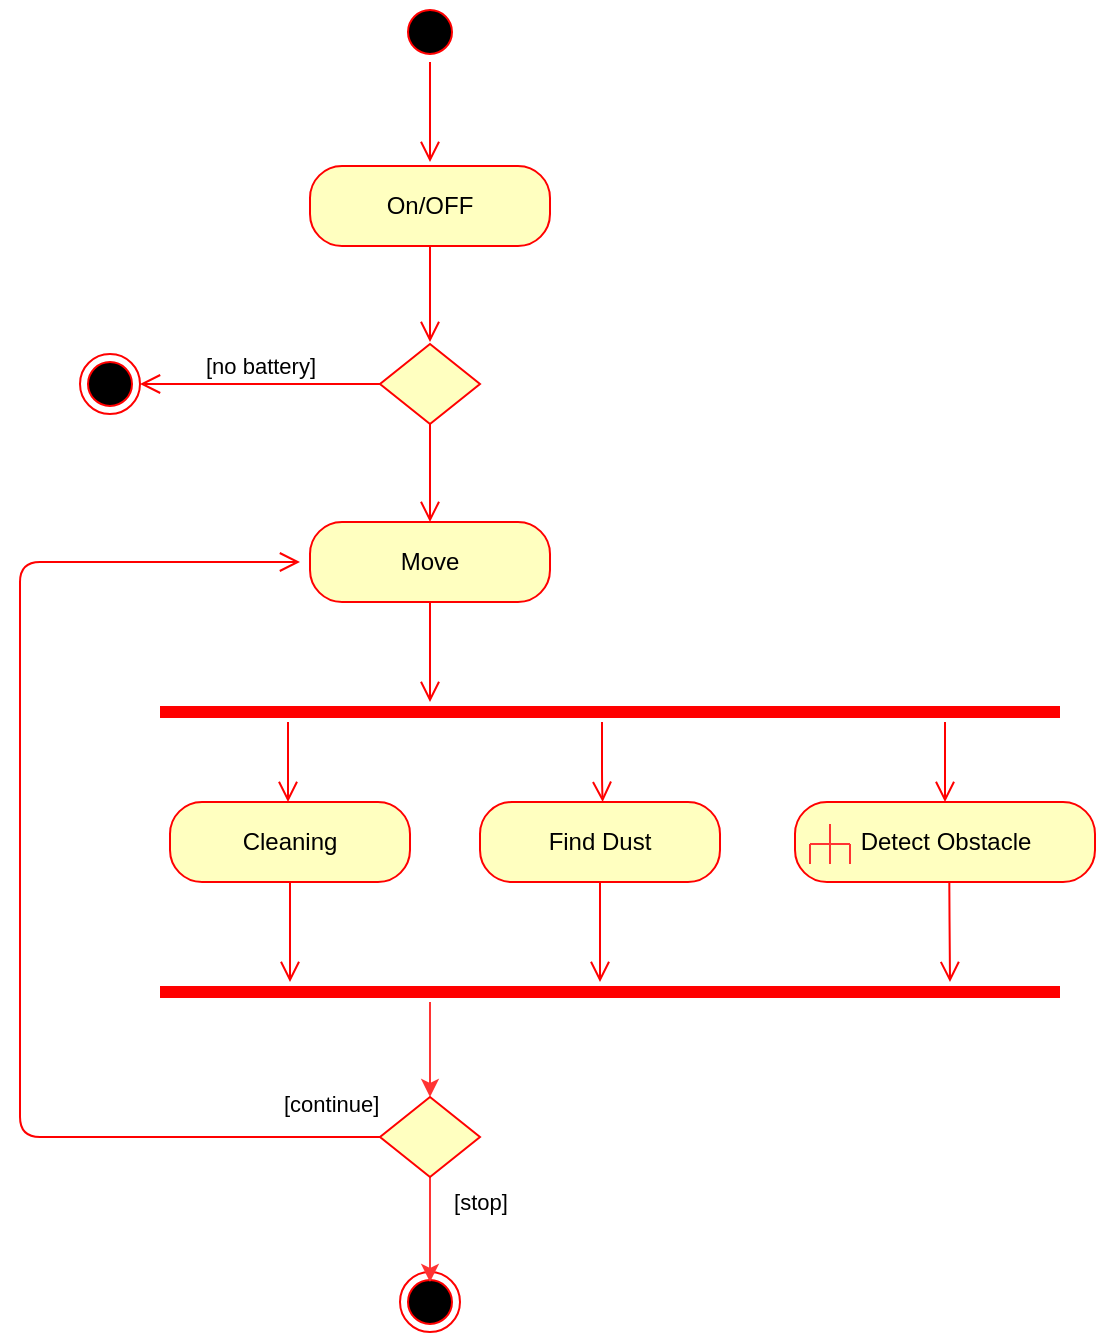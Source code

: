 <mxfile version="10.5.9" type="github"><diagram id="zjbiMhPvY9OaKrfDvnB7" name="Page-1"><mxGraphModel dx="1042" dy="444" grid="1" gridSize="10" guides="1" tooltips="1" connect="1" arrows="1" fold="1" page="1" pageScale="1" pageWidth="850" pageHeight="1100" math="0" shadow="0"><root><mxCell id="0"/><mxCell id="1" parent="0"/><mxCell id="30L-sLtadxQyAO-HNhVW-1" value="" style="ellipse;html=1;shape=startState;fillColor=#000000;strokeColor=#ff0000;" parent="1" vertex="1"><mxGeometry x="290" y="50" width="30" height="30" as="geometry"/></mxCell><mxCell id="30L-sLtadxQyAO-HNhVW-2" value="" style="edgeStyle=orthogonalEdgeStyle;html=1;verticalAlign=bottom;endArrow=open;endSize=8;strokeColor=#ff0000;" parent="1" edge="1"><mxGeometry relative="1" as="geometry"><mxPoint x="305" y="130" as="targetPoint"/><mxPoint x="305" y="80" as="sourcePoint"/></mxGeometry></mxCell><mxCell id="30L-sLtadxQyAO-HNhVW-9" value="On/OFF" style="rounded=1;whiteSpace=wrap;html=1;arcSize=40;fontColor=#000000;fillColor=#ffffc0;strokeColor=#ff0000;" parent="1" vertex="1"><mxGeometry x="245" y="132" width="120" height="40" as="geometry"/></mxCell><mxCell id="30L-sLtadxQyAO-HNhVW-10" value="" style="edgeStyle=orthogonalEdgeStyle;html=1;verticalAlign=bottom;endArrow=open;endSize=8;strokeColor=#ff0000;" parent="1" source="30L-sLtadxQyAO-HNhVW-9" edge="1"><mxGeometry relative="1" as="geometry"><mxPoint x="305" y="220" as="targetPoint"/></mxGeometry></mxCell><mxCell id="30L-sLtadxQyAO-HNhVW-11" value="" style="rhombus;whiteSpace=wrap;html=1;fillColor=#ffffc0;strokeColor=#ff0000;" parent="1" vertex="1"><mxGeometry x="280" y="221" width="50" height="40" as="geometry"/></mxCell><mxCell id="30L-sLtadxQyAO-HNhVW-13" value="" style="edgeStyle=orthogonalEdgeStyle;html=1;align=left;verticalAlign=top;endArrow=open;endSize=8;strokeColor=#ff0000;entryX=0.5;entryY=0;entryDx=0;entryDy=0;" parent="1" source="30L-sLtadxQyAO-HNhVW-11" target="30L-sLtadxQyAO-HNhVW-30" edge="1"><mxGeometry x="-1" relative="1" as="geometry"><mxPoint x="305" y="350" as="targetPoint"/><Array as="points"/></mxGeometry></mxCell><mxCell id="30L-sLtadxQyAO-HNhVW-14" value="" style="shape=line;html=1;strokeWidth=6;strokeColor=#ff0000;" parent="1" vertex="1"><mxGeometry x="170" y="400" width="450" height="10" as="geometry"/></mxCell><mxCell id="30L-sLtadxQyAO-HNhVW-15" value="" style="edgeStyle=orthogonalEdgeStyle;html=1;verticalAlign=bottom;endArrow=open;endSize=8;strokeColor=#ff0000;" parent="1" edge="1"><mxGeometry relative="1" as="geometry"><mxPoint x="234" y="450" as="targetPoint"/><mxPoint x="234" y="410" as="sourcePoint"/><Array as="points"><mxPoint x="234" y="440"/><mxPoint x="234" y="440"/></Array></mxGeometry></mxCell><mxCell id="30L-sLtadxQyAO-HNhVW-16" value="" style="shape=line;html=1;strokeWidth=6;strokeColor=#ff0000;" parent="1" vertex="1"><mxGeometry x="170" y="540" width="450" height="10" as="geometry"/></mxCell><mxCell id="30L-sLtadxQyAO-HNhVW-18" value="" style="edgeStyle=orthogonalEdgeStyle;html=1;verticalAlign=bottom;endArrow=open;endSize=8;strokeColor=#ff0000;entryX=0.511;entryY=0;entryDx=0;entryDy=0;entryPerimeter=0;" parent="1" source="30L-sLtadxQyAO-HNhVW-14" target="30L-sLtadxQyAO-HNhVW-25" edge="1"><mxGeometry relative="1" as="geometry"><mxPoint x="406" y="475" as="targetPoint"/><mxPoint x="406" y="435" as="sourcePoint"/><Array as="points"><mxPoint x="391" y="440"/><mxPoint x="391" y="440"/></Array></mxGeometry></mxCell><mxCell id="30L-sLtadxQyAO-HNhVW-23" value="Cleaning" style="rounded=1;whiteSpace=wrap;html=1;arcSize=40;fontColor=#000000;fillColor=#ffffc0;strokeColor=#ff0000;" parent="1" vertex="1"><mxGeometry x="175" y="450" width="120" height="40" as="geometry"/></mxCell><mxCell id="30L-sLtadxQyAO-HNhVW-24" value="" style="edgeStyle=orthogonalEdgeStyle;html=1;verticalAlign=bottom;endArrow=open;endSize=8;strokeColor=#ff0000;" parent="1" source="30L-sLtadxQyAO-HNhVW-23" edge="1"><mxGeometry relative="1" as="geometry"><mxPoint x="235" y="540" as="targetPoint"/></mxGeometry></mxCell><mxCell id="30L-sLtadxQyAO-HNhVW-25" value="Find Dust" style="rounded=1;whiteSpace=wrap;html=1;arcSize=40;fontColor=#000000;fillColor=#ffffc0;strokeColor=#ff0000;" parent="1" vertex="1"><mxGeometry x="330" y="450" width="120" height="40" as="geometry"/></mxCell><mxCell id="30L-sLtadxQyAO-HNhVW-26" value="" style="edgeStyle=orthogonalEdgeStyle;html=1;verticalAlign=bottom;endArrow=open;endSize=8;strokeColor=#ff0000;" parent="1" source="30L-sLtadxQyAO-HNhVW-25" edge="1"><mxGeometry relative="1" as="geometry"><mxPoint x="390" y="540" as="targetPoint"/><Array as="points"><mxPoint x="390" y="540"/></Array></mxGeometry></mxCell><mxCell id="30L-sLtadxQyAO-HNhVW-27" value="" style="ellipse;html=1;shape=endState;fillColor=#000000;strokeColor=#ff0000;" parent="1" vertex="1"><mxGeometry x="290" y="685" width="30" height="30" as="geometry"/></mxCell><mxCell id="30L-sLtadxQyAO-HNhVW-30" value="Move" style="rounded=1;whiteSpace=wrap;html=1;arcSize=40;fontColor=#000000;fillColor=#ffffc0;strokeColor=#ff0000;" parent="1" vertex="1"><mxGeometry x="245" y="310" width="120" height="40" as="geometry"/></mxCell><mxCell id="30L-sLtadxQyAO-HNhVW-31" value="" style="edgeStyle=orthogonalEdgeStyle;html=1;verticalAlign=bottom;endArrow=open;endSize=8;strokeColor=#ff0000;" parent="1" source="30L-sLtadxQyAO-HNhVW-30" edge="1"><mxGeometry relative="1" as="geometry"><mxPoint x="305" y="400" as="targetPoint"/></mxGeometry></mxCell><mxCell id="30L-sLtadxQyAO-HNhVW-90" value="" style="edgeStyle=orthogonalEdgeStyle;rounded=0;orthogonalLoop=1;jettySize=auto;html=1;strokeColor=#FF3333;entryX=0.5;entryY=0;entryDx=0;entryDy=0;" parent="1" source="30L-sLtadxQyAO-HNhVW-16" target="30L-sLtadxQyAO-HNhVW-47" edge="1"><mxGeometry relative="1" as="geometry"><mxPoint x="405" y="617.5" as="targetPoint"/><Array as="points"><mxPoint x="305" y="570"/><mxPoint x="305" y="570"/></Array></mxGeometry></mxCell><mxCell id="30L-sLtadxQyAO-HNhVW-92" value="[stop]" style="edgeStyle=orthogonalEdgeStyle;rounded=0;orthogonalLoop=1;jettySize=auto;html=1;strokeColor=#FF3333;" parent="1" source="30L-sLtadxQyAO-HNhVW-47" edge="1"><mxGeometry x="-0.524" y="25" relative="1" as="geometry"><mxPoint x="305" y="690" as="targetPoint"/><mxPoint as="offset"/></mxGeometry></mxCell><mxCell id="30L-sLtadxQyAO-HNhVW-47" value="" style="rhombus;whiteSpace=wrap;html=1;fillColor=#ffffc0;strokeColor=#ff0000;" parent="1" vertex="1"><mxGeometry x="280" y="597.5" width="50" height="40" as="geometry"/></mxCell><mxCell id="30L-sLtadxQyAO-HNhVW-48" value="[continue]" style="edgeStyle=orthogonalEdgeStyle;html=1;align=left;verticalAlign=bottom;endArrow=open;endSize=8;strokeColor=#ff0000;" parent="1" source="30L-sLtadxQyAO-HNhVW-47" edge="1"><mxGeometry x="-0.835" y="-8" relative="1" as="geometry"><mxPoint x="240" y="330" as="targetPoint"/><Array as="points"><mxPoint x="100" y="618"/><mxPoint x="100" y="330"/></Array><mxPoint as="offset"/></mxGeometry></mxCell><mxCell id="30L-sLtadxQyAO-HNhVW-66" value="Detect Obstacle" style="rounded=1;whiteSpace=wrap;html=1;arcSize=40;fontColor=#000000;fillColor=#ffffc0;strokeColor=#ff0000;" parent="1" vertex="1"><mxGeometry x="487.5" y="450" width="150" height="40" as="geometry"/></mxCell><mxCell id="30L-sLtadxQyAO-HNhVW-67" value="" style="edgeStyle=orthogonalEdgeStyle;html=1;verticalAlign=bottom;endArrow=open;endSize=8;strokeColor=#ff0000;" parent="1" edge="1"><mxGeometry relative="1" as="geometry"><mxPoint x="565" y="540" as="targetPoint"/><mxPoint x="564.667" y="490" as="sourcePoint"/><Array as="points"><mxPoint x="565" y="500"/><mxPoint x="565" y="500"/></Array></mxGeometry></mxCell><mxCell id="30L-sLtadxQyAO-HNhVW-68" value="" style="ellipse;html=1;shape=endState;fillColor=#000000;strokeColor=#ff0000;" parent="1" vertex="1"><mxGeometry x="130" y="226" width="30" height="30" as="geometry"/></mxCell><mxCell id="30L-sLtadxQyAO-HNhVW-69" value="[no battery]" style="edgeStyle=orthogonalEdgeStyle;html=1;verticalAlign=bottom;endArrow=open;endSize=8;strokeColor=#ff0000;exitX=0;exitY=0.5;exitDx=0;exitDy=0;entryX=1;entryY=0.5;entryDx=0;entryDy=0;" parent="1" source="30L-sLtadxQyAO-HNhVW-11" target="30L-sLtadxQyAO-HNhVW-68" edge="1"><mxGeometry relative="1" as="geometry"><mxPoint x="234.206" y="289.706" as="targetPoint"/><mxPoint x="234.206" y="249.706" as="sourcePoint"/><Array as="points"><mxPoint x="270" y="241"/><mxPoint x="270" y="241"/></Array></mxGeometry></mxCell><mxCell id="30L-sLtadxQyAO-HNhVW-71" value="" style="edgeStyle=orthogonalEdgeStyle;html=1;verticalAlign=bottom;endArrow=open;endSize=8;strokeColor=#ff0000;entryX=0.5;entryY=0;entryDx=0;entryDy=0;" parent="1" source="30L-sLtadxQyAO-HNhVW-14" target="30L-sLtadxQyAO-HNhVW-66" edge="1"><mxGeometry relative="1" as="geometry"><mxPoint x="564" y="440" as="targetPoint"/><mxPoint x="564.971" y="435" as="sourcePoint"/><Array as="points"><mxPoint x="562" y="410"/><mxPoint x="562" y="410"/></Array></mxGeometry></mxCell><mxCell id="30L-sLtadxQyAO-HNhVW-94" value="" style="endArrow=none;html=1;strokeColor=#FF3333;" parent="1" edge="1"><mxGeometry width="50" height="50" relative="1" as="geometry"><mxPoint x="505" y="481" as="sourcePoint"/><mxPoint x="505" y="461" as="targetPoint"/></mxGeometry></mxCell><mxCell id="30L-sLtadxQyAO-HNhVW-95" value="" style="endArrow=none;html=1;strokeColor=#FF3333;" parent="1" edge="1"><mxGeometry width="50" height="50" relative="1" as="geometry"><mxPoint x="495" y="471" as="sourcePoint"/><mxPoint x="515" y="471" as="targetPoint"/><Array as="points"><mxPoint x="495" y="471"/></Array></mxGeometry></mxCell><mxCell id="30L-sLtadxQyAO-HNhVW-96" value="" style="endArrow=none;html=1;strokeColor=#FF3333;" parent="1" edge="1"><mxGeometry width="50" height="50" relative="1" as="geometry"><mxPoint x="495" y="481" as="sourcePoint"/><mxPoint x="495" y="471" as="targetPoint"/></mxGeometry></mxCell><mxCell id="30L-sLtadxQyAO-HNhVW-97" value="" style="endArrow=none;html=1;strokeColor=#FF3333;" parent="1" edge="1"><mxGeometry width="50" height="50" relative="1" as="geometry"><mxPoint x="515" y="481" as="sourcePoint"/><mxPoint x="515" y="471" as="targetPoint"/></mxGeometry></mxCell></root></mxGraphModel></diagram></mxfile>